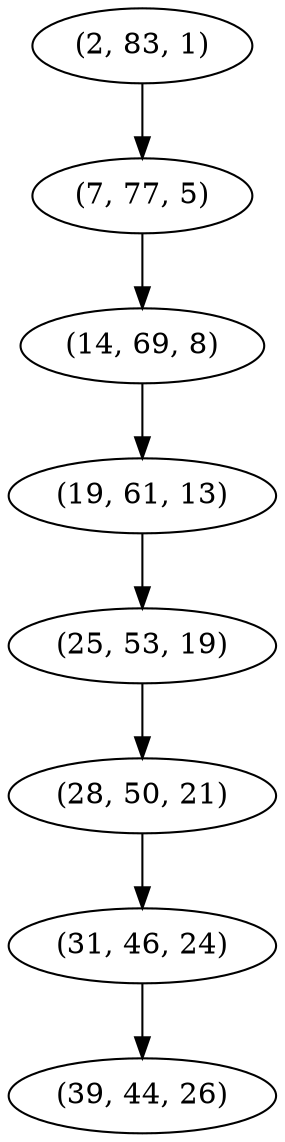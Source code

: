 digraph tree {
    "(2, 83, 1)";
    "(7, 77, 5)";
    "(14, 69, 8)";
    "(19, 61, 13)";
    "(25, 53, 19)";
    "(28, 50, 21)";
    "(31, 46, 24)";
    "(39, 44, 26)";
    "(2, 83, 1)" -> "(7, 77, 5)";
    "(7, 77, 5)" -> "(14, 69, 8)";
    "(14, 69, 8)" -> "(19, 61, 13)";
    "(19, 61, 13)" -> "(25, 53, 19)";
    "(25, 53, 19)" -> "(28, 50, 21)";
    "(28, 50, 21)" -> "(31, 46, 24)";
    "(31, 46, 24)" -> "(39, 44, 26)";
}
